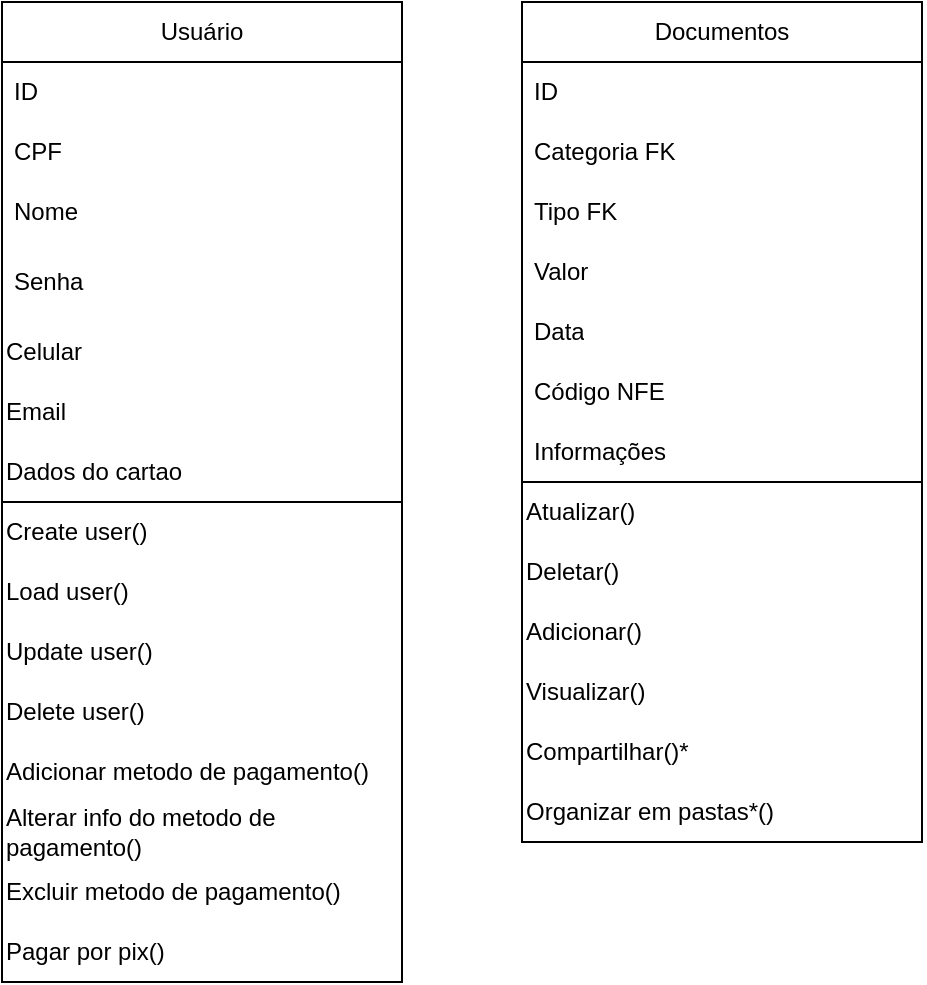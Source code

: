 <mxfile version="24.5.2" type="google">
  <diagram name="Página-1" id="9laTMpFFBijSH62MME3h">
    <mxGraphModel dx="1009" dy="550" grid="1" gridSize="10" guides="1" tooltips="1" connect="1" arrows="1" fold="1" page="1" pageScale="1" pageWidth="827" pageHeight="1169" math="0" shadow="0">
      <root>
        <mxCell id="0" />
        <mxCell id="1" parent="0" />
        <mxCell id="TuxMxJWO7lmovtN_FOF9-28" value="Usuário" style="swimlane;fontStyle=0;childLayout=stackLayout;horizontal=1;startSize=30;horizontalStack=0;resizeParent=1;resizeParentMax=0;resizeLast=0;collapsible=1;marginBottom=0;whiteSpace=wrap;html=1;" parent="1" vertex="1">
          <mxGeometry x="630" y="760" width="200" height="490" as="geometry" />
        </mxCell>
        <mxCell id="TuxMxJWO7lmovtN_FOF9-29" value="ID" style="text;strokeColor=none;fillColor=none;align=left;verticalAlign=middle;spacingLeft=4;spacingRight=4;overflow=hidden;points=[[0,0.5],[1,0.5]];portConstraint=eastwest;rotatable=0;whiteSpace=wrap;html=1;" parent="TuxMxJWO7lmovtN_FOF9-28" vertex="1">
          <mxGeometry y="30" width="200" height="30" as="geometry" />
        </mxCell>
        <mxCell id="TuxMxJWO7lmovtN_FOF9-30" value="CPF" style="text;strokeColor=none;fillColor=none;align=left;verticalAlign=middle;spacingLeft=4;spacingRight=4;overflow=hidden;points=[[0,0.5],[1,0.5]];portConstraint=eastwest;rotatable=0;whiteSpace=wrap;html=1;" parent="TuxMxJWO7lmovtN_FOF9-28" vertex="1">
          <mxGeometry y="60" width="200" height="30" as="geometry" />
        </mxCell>
        <mxCell id="TuxMxJWO7lmovtN_FOF9-31" value="Nome" style="text;strokeColor=none;fillColor=none;align=left;verticalAlign=middle;spacingLeft=4;spacingRight=4;overflow=hidden;points=[[0,0.5],[1,0.5]];portConstraint=eastwest;rotatable=0;whiteSpace=wrap;html=1;" parent="TuxMxJWO7lmovtN_FOF9-28" vertex="1">
          <mxGeometry y="90" width="200" height="30" as="geometry" />
        </mxCell>
        <mxCell id="TuxMxJWO7lmovtN_FOF9-32" value="Senha" style="text;strokeColor=none;fillColor=none;align=left;verticalAlign=middle;spacingLeft=4;spacingRight=4;overflow=hidden;points=[[0,0.5],[1,0.5]];portConstraint=eastwest;rotatable=0;whiteSpace=wrap;html=1;" parent="TuxMxJWO7lmovtN_FOF9-28" vertex="1">
          <mxGeometry y="120" width="200" height="40" as="geometry" />
        </mxCell>
        <mxCell id="TuxMxJWO7lmovtN_FOF9-33" value="Celular" style="text;html=1;align=left;verticalAlign=middle;whiteSpace=wrap;rounded=0;" parent="TuxMxJWO7lmovtN_FOF9-28" vertex="1">
          <mxGeometry y="160" width="200" height="30" as="geometry" />
        </mxCell>
        <mxCell id="ZR1zis_l2j8A1teouqRp-5" value="Email" style="text;html=1;align=left;verticalAlign=middle;whiteSpace=wrap;rounded=0;" vertex="1" parent="TuxMxJWO7lmovtN_FOF9-28">
          <mxGeometry y="190" width="200" height="30" as="geometry" />
        </mxCell>
        <mxCell id="TuxMxJWO7lmovtN_FOF9-34" value="Dados do cartao" style="text;html=1;align=left;verticalAlign=middle;whiteSpace=wrap;rounded=0;" parent="TuxMxJWO7lmovtN_FOF9-28" vertex="1">
          <mxGeometry y="220" width="200" height="30" as="geometry" />
        </mxCell>
        <mxCell id="TuxMxJWO7lmovtN_FOF9-35" value="Create user()" style="text;html=1;align=left;verticalAlign=middle;whiteSpace=wrap;rounded=0;" parent="TuxMxJWO7lmovtN_FOF9-28" vertex="1">
          <mxGeometry y="250" width="200" height="30" as="geometry" />
        </mxCell>
        <mxCell id="TuxMxJWO7lmovtN_FOF9-36" value="Load user()" style="text;html=1;align=left;verticalAlign=middle;whiteSpace=wrap;rounded=0;" parent="TuxMxJWO7lmovtN_FOF9-28" vertex="1">
          <mxGeometry y="280" width="200" height="30" as="geometry" />
        </mxCell>
        <mxCell id="TuxMxJWO7lmovtN_FOF9-37" value="" style="endArrow=none;html=1;rounded=0;exitX=0;exitY=0;exitDx=0;exitDy=0;entryX=1;entryY=1;entryDx=0;entryDy=0;" parent="TuxMxJWO7lmovtN_FOF9-28" source="TuxMxJWO7lmovtN_FOF9-35" target="TuxMxJWO7lmovtN_FOF9-34" edge="1">
          <mxGeometry width="50" height="50" relative="1" as="geometry">
            <mxPoint x="150" y="180" as="sourcePoint" />
            <mxPoint x="200" y="130" as="targetPoint" />
          </mxGeometry>
        </mxCell>
        <mxCell id="TuxMxJWO7lmovtN_FOF9-38" value="Update user()" style="text;html=1;align=left;verticalAlign=middle;whiteSpace=wrap;rounded=0;" parent="TuxMxJWO7lmovtN_FOF9-28" vertex="1">
          <mxGeometry y="310" width="200" height="30" as="geometry" />
        </mxCell>
        <mxCell id="ZR1zis_l2j8A1teouqRp-1" value="Delete user()" style="text;html=1;align=left;verticalAlign=middle;whiteSpace=wrap;rounded=0;" vertex="1" parent="TuxMxJWO7lmovtN_FOF9-28">
          <mxGeometry y="340" width="200" height="30" as="geometry" />
        </mxCell>
        <mxCell id="ZR1zis_l2j8A1teouqRp-2" value="Adicionar metodo de pagamento()" style="text;html=1;align=left;verticalAlign=middle;whiteSpace=wrap;rounded=0;" vertex="1" parent="TuxMxJWO7lmovtN_FOF9-28">
          <mxGeometry y="370" width="200" height="30" as="geometry" />
        </mxCell>
        <mxCell id="TuxMxJWO7lmovtN_FOF9-39" value="Alterar info do metodo de pagamento()" style="text;html=1;align=left;verticalAlign=middle;whiteSpace=wrap;rounded=0;" parent="TuxMxJWO7lmovtN_FOF9-28" vertex="1">
          <mxGeometry y="400" width="200" height="30" as="geometry" />
        </mxCell>
        <mxCell id="ZR1zis_l2j8A1teouqRp-4" value="Excluir metodo de pagamento()" style="text;html=1;align=left;verticalAlign=middle;whiteSpace=wrap;rounded=0;" vertex="1" parent="TuxMxJWO7lmovtN_FOF9-28">
          <mxGeometry y="430" width="200" height="30" as="geometry" />
        </mxCell>
        <mxCell id="ZR1zis_l2j8A1teouqRp-3" value="Pagar por pix()" style="text;html=1;align=left;verticalAlign=middle;whiteSpace=wrap;rounded=0;" vertex="1" parent="TuxMxJWO7lmovtN_FOF9-28">
          <mxGeometry y="460" width="200" height="30" as="geometry" />
        </mxCell>
        <mxCell id="TuxMxJWO7lmovtN_FOF9-40" value="Documentos" style="swimlane;fontStyle=0;childLayout=stackLayout;horizontal=1;startSize=30;horizontalStack=0;resizeParent=1;resizeParentMax=0;resizeLast=0;collapsible=1;marginBottom=0;whiteSpace=wrap;html=1;" parent="1" vertex="1">
          <mxGeometry x="890" y="760" width="200" height="420" as="geometry" />
        </mxCell>
        <mxCell id="TuxMxJWO7lmovtN_FOF9-41" value="ID" style="text;strokeColor=none;fillColor=none;align=left;verticalAlign=middle;spacingLeft=4;spacingRight=4;overflow=hidden;points=[[0,0.5],[1,0.5]];portConstraint=eastwest;rotatable=0;whiteSpace=wrap;html=1;" parent="TuxMxJWO7lmovtN_FOF9-40" vertex="1">
          <mxGeometry y="30" width="200" height="30" as="geometry" />
        </mxCell>
        <mxCell id="TuxMxJWO7lmovtN_FOF9-42" value="Categoria FK" style="text;strokeColor=none;fillColor=none;align=left;verticalAlign=middle;spacingLeft=4;spacingRight=4;overflow=hidden;points=[[0,0.5],[1,0.5]];portConstraint=eastwest;rotatable=0;whiteSpace=wrap;html=1;" parent="TuxMxJWO7lmovtN_FOF9-40" vertex="1">
          <mxGeometry y="60" width="200" height="30" as="geometry" />
        </mxCell>
        <mxCell id="TuxMxJWO7lmovtN_FOF9-43" value="Tipo FK" style="text;strokeColor=none;fillColor=none;align=left;verticalAlign=middle;spacingLeft=4;spacingRight=4;overflow=hidden;points=[[0,0.5],[1,0.5]];portConstraint=eastwest;rotatable=0;whiteSpace=wrap;html=1;" parent="TuxMxJWO7lmovtN_FOF9-40" vertex="1">
          <mxGeometry y="90" width="200" height="30" as="geometry" />
        </mxCell>
        <mxCell id="TuxMxJWO7lmovtN_FOF9-44" value="Valor" style="text;strokeColor=none;fillColor=none;align=left;verticalAlign=middle;spacingLeft=4;spacingRight=4;overflow=hidden;points=[[0,0.5],[1,0.5]];portConstraint=eastwest;rotatable=0;whiteSpace=wrap;html=1;" parent="TuxMxJWO7lmovtN_FOF9-40" vertex="1">
          <mxGeometry y="120" width="200" height="30" as="geometry" />
        </mxCell>
        <mxCell id="TuxMxJWO7lmovtN_FOF9-45" value="Data" style="text;strokeColor=none;fillColor=none;align=left;verticalAlign=middle;spacingLeft=4;spacingRight=4;overflow=hidden;points=[[0,0.5],[1,0.5]];portConstraint=eastwest;rotatable=0;whiteSpace=wrap;html=1;" parent="TuxMxJWO7lmovtN_FOF9-40" vertex="1">
          <mxGeometry y="150" width="200" height="30" as="geometry" />
        </mxCell>
        <mxCell id="TuxMxJWO7lmovtN_FOF9-46" value="Código NFE" style="text;strokeColor=none;fillColor=none;align=left;verticalAlign=middle;spacingLeft=4;spacingRight=4;overflow=hidden;points=[[0,0.5],[1,0.5]];portConstraint=eastwest;rotatable=0;whiteSpace=wrap;html=1;" parent="TuxMxJWO7lmovtN_FOF9-40" vertex="1">
          <mxGeometry y="180" width="200" height="30" as="geometry" />
        </mxCell>
        <mxCell id="TuxMxJWO7lmovtN_FOF9-47" value="Informações" style="text;strokeColor=none;fillColor=none;align=left;verticalAlign=middle;spacingLeft=4;spacingRight=4;overflow=hidden;points=[[0,0.5],[1,0.5]];portConstraint=eastwest;rotatable=0;whiteSpace=wrap;html=1;" parent="TuxMxJWO7lmovtN_FOF9-40" vertex="1">
          <mxGeometry y="210" width="200" height="30" as="geometry" />
        </mxCell>
        <mxCell id="TuxMxJWO7lmovtN_FOF9-48" value="Atualizar()" style="text;html=1;align=left;verticalAlign=middle;whiteSpace=wrap;rounded=0;" parent="TuxMxJWO7lmovtN_FOF9-40" vertex="1">
          <mxGeometry y="240" width="200" height="30" as="geometry" />
        </mxCell>
        <mxCell id="TuxMxJWO7lmovtN_FOF9-49" value="Deletar()" style="text;html=1;align=left;verticalAlign=middle;whiteSpace=wrap;rounded=0;" parent="TuxMxJWO7lmovtN_FOF9-40" vertex="1">
          <mxGeometry y="270" width="200" height="30" as="geometry" />
        </mxCell>
        <mxCell id="TuxMxJWO7lmovtN_FOF9-50" value="Adicionar()" style="text;html=1;align=left;verticalAlign=middle;whiteSpace=wrap;rounded=0;" parent="TuxMxJWO7lmovtN_FOF9-40" vertex="1">
          <mxGeometry y="300" width="200" height="30" as="geometry" />
        </mxCell>
        <mxCell id="TuxMxJWO7lmovtN_FOF9-51" value="Visualizar()" style="text;html=1;align=left;verticalAlign=middle;whiteSpace=wrap;rounded=0;" parent="TuxMxJWO7lmovtN_FOF9-40" vertex="1">
          <mxGeometry y="330" width="200" height="30" as="geometry" />
        </mxCell>
        <mxCell id="TuxMxJWO7lmovtN_FOF9-52" value="Compartilhar()*" style="text;html=1;align=left;verticalAlign=middle;whiteSpace=wrap;rounded=0;" parent="TuxMxJWO7lmovtN_FOF9-40" vertex="1">
          <mxGeometry y="360" width="200" height="30" as="geometry" />
        </mxCell>
        <mxCell id="TuxMxJWO7lmovtN_FOF9-53" value="" style="endArrow=none;html=1;rounded=0;exitX=0;exitY=0;exitDx=0;exitDy=0;entryX=1;entryY=0;entryDx=0;entryDy=0;" parent="TuxMxJWO7lmovtN_FOF9-40" source="TuxMxJWO7lmovtN_FOF9-48" target="TuxMxJWO7lmovtN_FOF9-48" edge="1">
          <mxGeometry width="50" height="50" relative="1" as="geometry">
            <mxPoint x="60" y="210" as="sourcePoint" />
            <mxPoint x="110" y="160" as="targetPoint" />
            <Array as="points" />
          </mxGeometry>
        </mxCell>
        <mxCell id="TuxMxJWO7lmovtN_FOF9-54" value="Organizar em pastas*()" style="text;html=1;align=left;verticalAlign=middle;whiteSpace=wrap;rounded=0;" parent="TuxMxJWO7lmovtN_FOF9-40" vertex="1">
          <mxGeometry y="390" width="200" height="30" as="geometry" />
        </mxCell>
      </root>
    </mxGraphModel>
  </diagram>
</mxfile>
